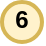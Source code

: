 <mxfile version="14.6.13" type="device"><diagram id="llQajEV7m5B3uSalpM0L" name="Seite-1"><mxGraphModel dx="121" dy="108" grid="1" gridSize="10" guides="1" tooltips="1" connect="1" arrows="1" fold="1" page="1" pageScale="1" pageWidth="827" pageHeight="1169" math="0" shadow="0"><root><mxCell id="0"/><mxCell id="1" parent="0"/><mxCell id="ACWgtnvcFyEYADhFqJxP-1" value="" style="group;fontStyle=1" parent="1" vertex="1" connectable="0"><mxGeometry x="40" y="39" width="20" height="21" as="geometry"/></mxCell><mxCell id="ACWgtnvcFyEYADhFqJxP-2" value="" style="ellipse;whiteSpace=wrap;html=1;aspect=fixed;fillColor=#fff2cc;strokeColor=#d6b656;strokeWidth=2;fontStyle=1" parent="ACWgtnvcFyEYADhFqJxP-1" vertex="1"><mxGeometry y="1" width="20" height="20" as="geometry"/></mxCell><mxCell id="ACWgtnvcFyEYADhFqJxP-3" value="6" style="text;html=1;strokeColor=none;fillColor=none;align=center;verticalAlign=middle;whiteSpace=wrap;rounded=0;fontStyle=1" parent="ACWgtnvcFyEYADhFqJxP-1" vertex="1"><mxGeometry x="5" width="10" height="20" as="geometry"/></mxCell></root></mxGraphModel></diagram></mxfile>